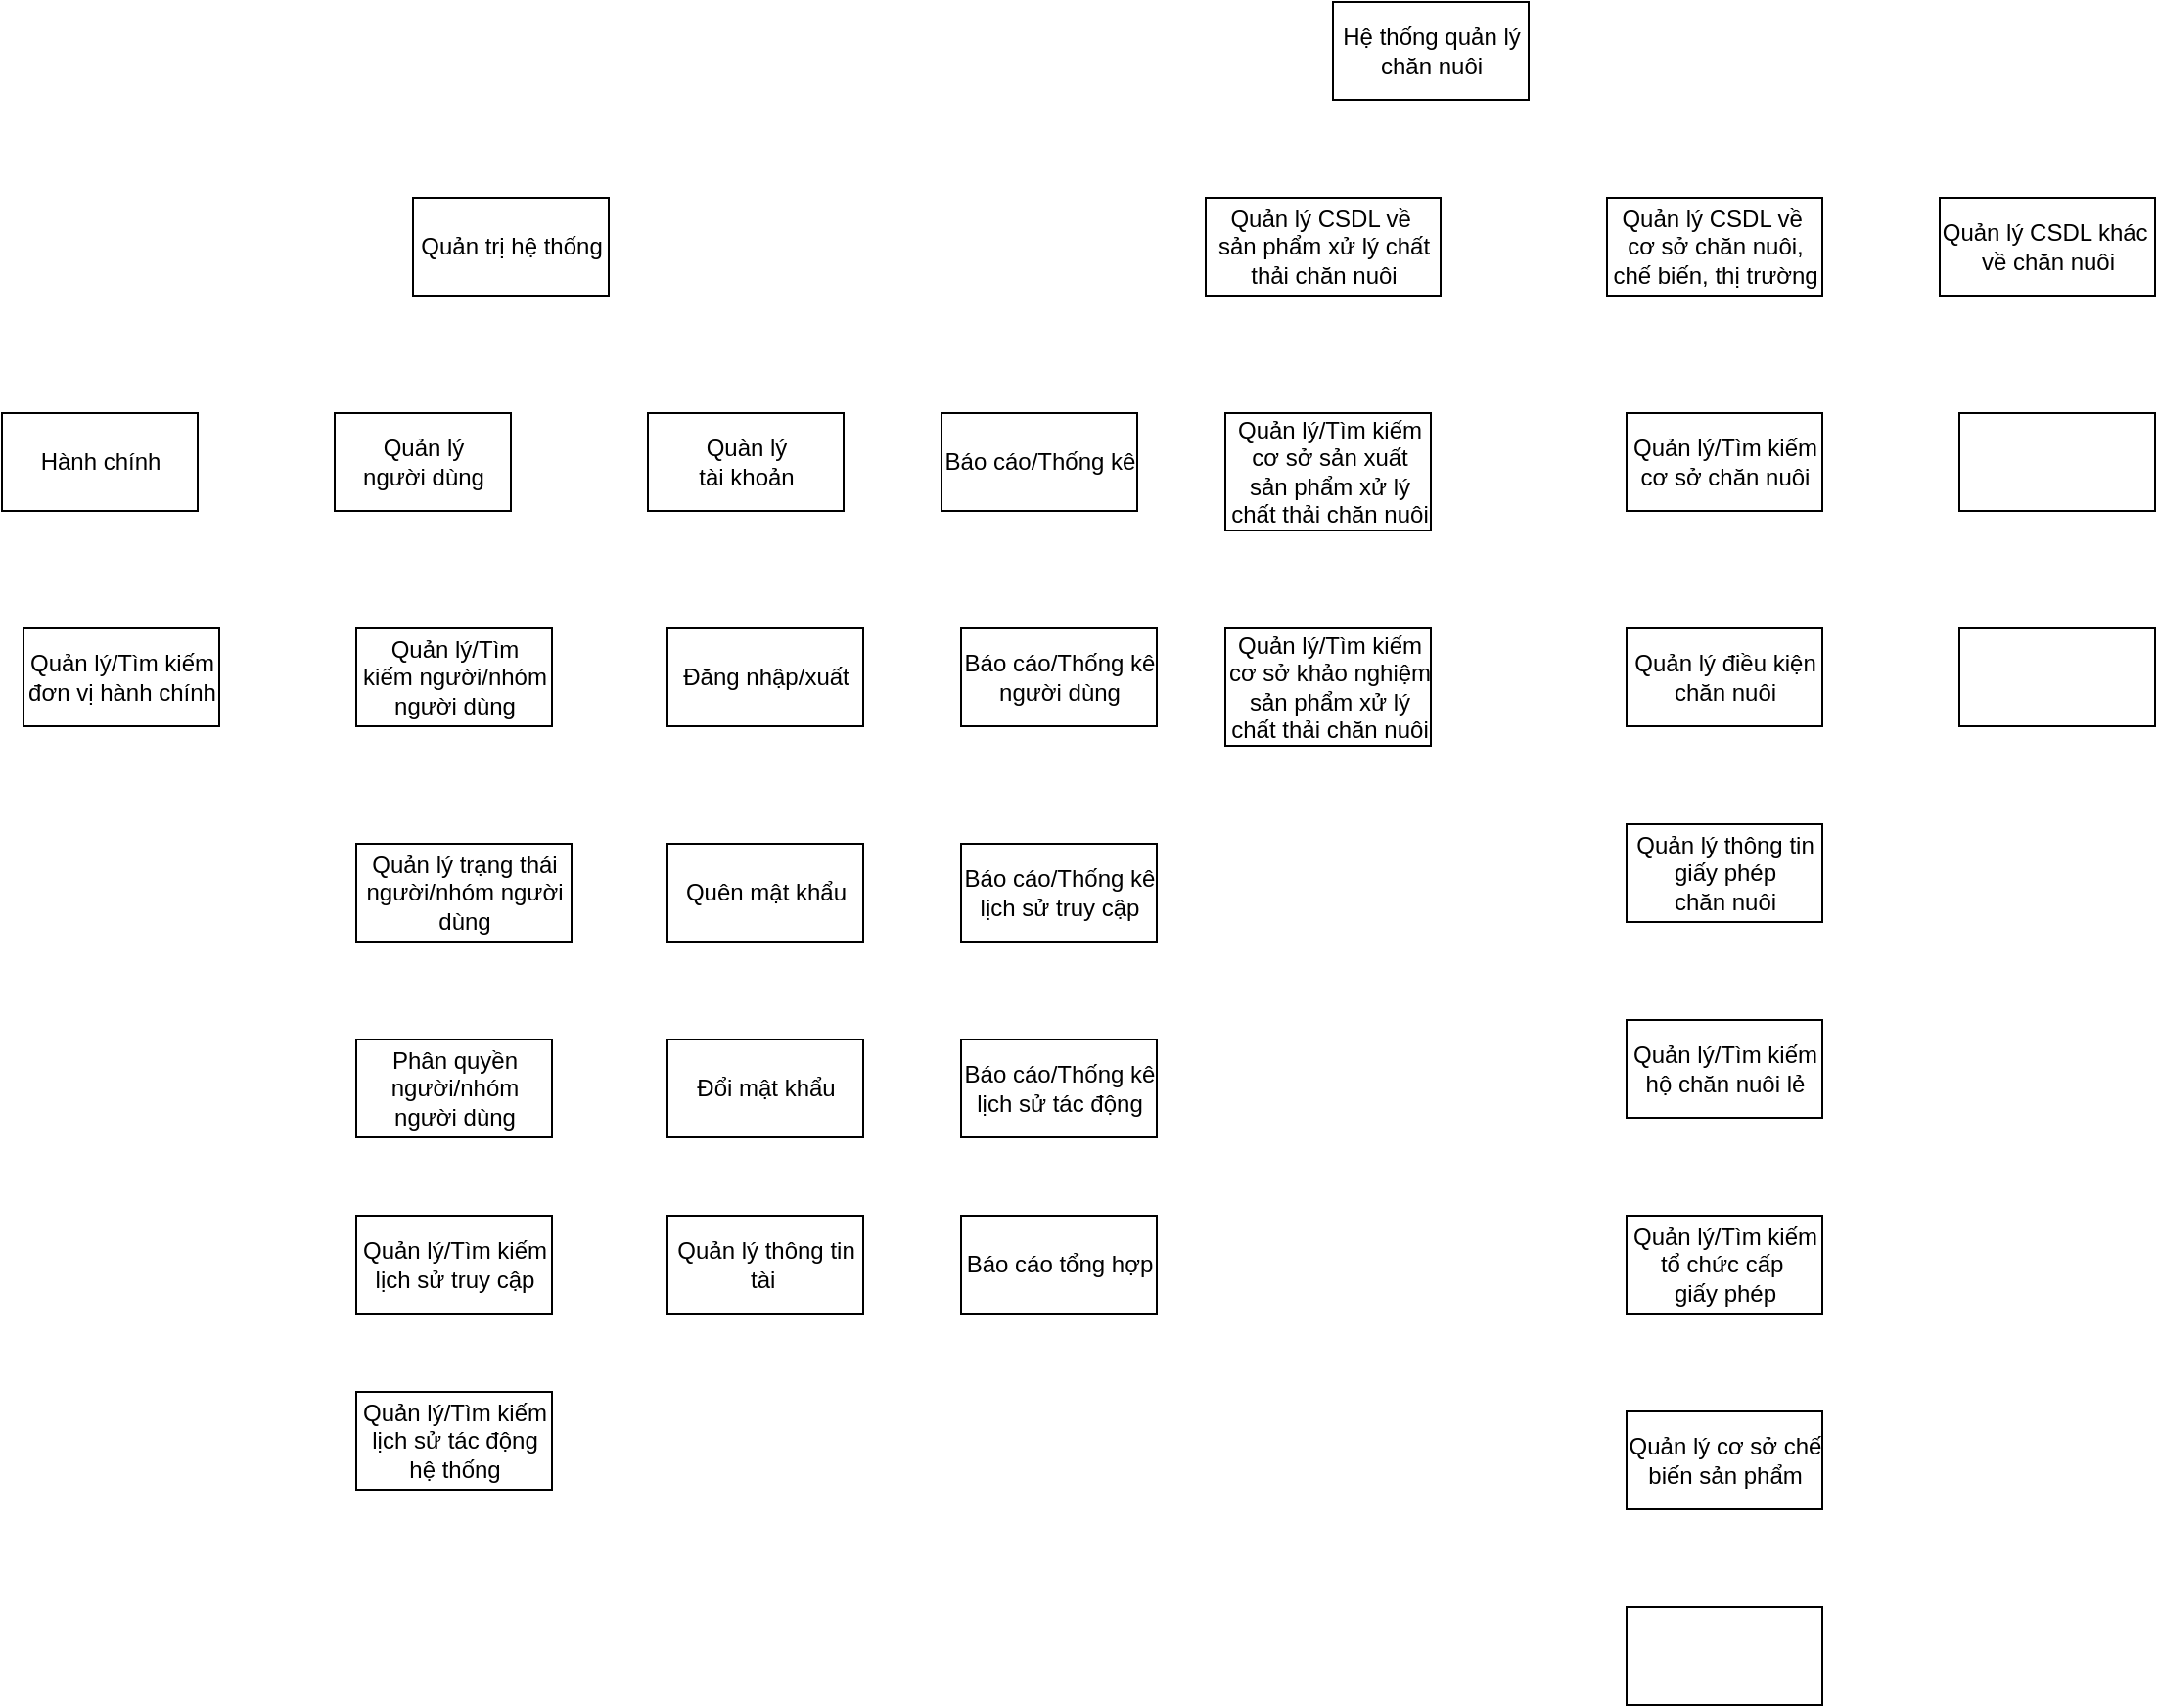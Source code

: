 <mxfile version="20.8.23" type="github">
  <diagram name="Page-1" id="cVpQzBSktgYKYHSZKXAB">
    <mxGraphModel dx="1370" dy="274" grid="1" gridSize="10" guides="1" tooltips="1" connect="1" arrows="1" fold="1" page="1" pageScale="1" pageWidth="850" pageHeight="1100" math="0" shadow="0">
      <root>
        <mxCell id="0" />
        <mxCell id="1" parent="0" />
        <mxCell id="tBPBzIj6Ai8y_hr5QdfF-3" value="Hệ thống quản lý &lt;br&gt;chăn nuôi" style="html=1;dashed=0;whitespace=wrap;" vertex="1" parent="1">
          <mxGeometry x="430" y="50" width="100" height="50" as="geometry" />
        </mxCell>
        <mxCell id="tBPBzIj6Ai8y_hr5QdfF-5" value="Quản lý CSDL khác&amp;nbsp;&lt;br&gt;về chăn nuôi" style="html=1;dashed=0;whitespace=wrap;" vertex="1" parent="1">
          <mxGeometry x="740" y="150" width="110" height="50" as="geometry" />
        </mxCell>
        <mxCell id="tBPBzIj6Ai8y_hr5QdfF-6" value="Quản lý CSDL về&amp;nbsp;&lt;br&gt;cơ sở chăn nuôi,&lt;br&gt;chế biến, thị trường" style="html=1;dashed=0;whitespace=wrap;" vertex="1" parent="1">
          <mxGeometry x="570" y="150" width="110" height="50" as="geometry" />
        </mxCell>
        <mxCell id="tBPBzIj6Ai8y_hr5QdfF-7" value="Quản lý CSDL về&amp;nbsp;&lt;br&gt;sản phẩm xử lý chất&lt;br&gt;thải chăn nuôi" style="html=1;dashed=0;whitespace=wrap;" vertex="1" parent="1">
          <mxGeometry x="365" y="150" width="120" height="50" as="geometry" />
        </mxCell>
        <mxCell id="tBPBzIj6Ai8y_hr5QdfF-8" value="Quản trị hệ thống" style="html=1;dashed=0;whitespace=wrap;" vertex="1" parent="1">
          <mxGeometry x="-40" y="150" width="100" height="50" as="geometry" />
        </mxCell>
        <mxCell id="tBPBzIj6Ai8y_hr5QdfF-9" value="Quản lý thông tin&lt;br&gt;giấy phép &lt;br&gt;chăn nuôi" style="html=1;dashed=0;whitespace=wrap;" vertex="1" parent="1">
          <mxGeometry x="580" y="470" width="100" height="50" as="geometry" />
        </mxCell>
        <mxCell id="tBPBzIj6Ai8y_hr5QdfF-10" value="" style="html=1;dashed=0;whitespace=wrap;" vertex="1" parent="1">
          <mxGeometry x="750" y="370" width="100" height="50" as="geometry" />
        </mxCell>
        <mxCell id="tBPBzIj6Ai8y_hr5QdfF-11" value="Quản lý điều kiện&lt;br&gt;chăn nuôi" style="html=1;dashed=0;whitespace=wrap;" vertex="1" parent="1">
          <mxGeometry x="580" y="370" width="100" height="50" as="geometry" />
        </mxCell>
        <mxCell id="tBPBzIj6Ai8y_hr5QdfF-12" value="" style="html=1;dashed=0;whitespace=wrap;" vertex="1" parent="1">
          <mxGeometry x="750" y="260" width="100" height="50" as="geometry" />
        </mxCell>
        <mxCell id="tBPBzIj6Ai8y_hr5QdfF-13" value="Quản lý/Tìm kiếm&lt;br&gt;cơ sở chăn nuôi" style="html=1;dashed=0;whitespace=wrap;" vertex="1" parent="1">
          <mxGeometry x="580" y="260" width="100" height="50" as="geometry" />
        </mxCell>
        <mxCell id="tBPBzIj6Ai8y_hr5QdfF-14" value="Quản lý/Tìm kiếm&lt;br&gt;cơ sở khảo nghiệm&lt;br&gt;sản phẩm xử lý&lt;br&gt;chất thải chăn nuôi" style="html=1;dashed=0;whitespace=wrap;" vertex="1" parent="1">
          <mxGeometry x="375" y="370" width="105" height="60" as="geometry" />
        </mxCell>
        <mxCell id="tBPBzIj6Ai8y_hr5QdfF-15" value="Quản lý/Tìm kiếm&lt;br&gt;cơ sở sản xuất&lt;br&gt;sản phẩm xử lý&lt;br&gt;chất thải chăn nuôi" style="html=1;dashed=0;whitespace=wrap;" vertex="1" parent="1">
          <mxGeometry x="375" y="260" width="105" height="60" as="geometry" />
        </mxCell>
        <mxCell id="tBPBzIj6Ai8y_hr5QdfF-16" value="Quản lý/Tìm kiếm&lt;br&gt;lịch sử truy cập" style="html=1;dashed=0;whitespace=wrap;" vertex="1" parent="1">
          <mxGeometry x="-69" y="670" width="100" height="50" as="geometry" />
        </mxCell>
        <mxCell id="tBPBzIj6Ai8y_hr5QdfF-17" value="Phân quyền &lt;br&gt;người/nhóm &lt;br&gt;người dùng" style="html=1;dashed=0;whitespace=wrap;" vertex="1" parent="1">
          <mxGeometry x="-69" y="580" width="100" height="50" as="geometry" />
        </mxCell>
        <mxCell id="tBPBzIj6Ai8y_hr5QdfF-19" value="Báo cáo/Thống kê" style="html=1;dashed=0;whitespace=wrap;" vertex="1" parent="1">
          <mxGeometry x="230" y="260" width="100" height="50" as="geometry" />
        </mxCell>
        <mxCell id="tBPBzIj6Ai8y_hr5QdfF-20" value="Quàn lý &lt;br&gt;tài khoản" style="html=1;dashed=0;whitespace=wrap;" vertex="1" parent="1">
          <mxGeometry x="80" y="260" width="100" height="50" as="geometry" />
        </mxCell>
        <mxCell id="tBPBzIj6Ai8y_hr5QdfF-21" value="Quản lý &lt;br&gt;người dùng" style="html=1;dashed=0;whitespace=wrap;" vertex="1" parent="1">
          <mxGeometry x="-80" y="260" width="90" height="50" as="geometry" />
        </mxCell>
        <mxCell id="tBPBzIj6Ai8y_hr5QdfF-22" value="Hành chính" style="html=1;dashed=0;whitespace=wrap;" vertex="1" parent="1">
          <mxGeometry x="-250" y="260" width="100" height="50" as="geometry" />
        </mxCell>
        <mxCell id="tBPBzIj6Ai8y_hr5QdfF-24" value="Quản lý/Tìm kiếm&lt;br&gt;đơn vị hành chính" style="html=1;dashed=0;whitespace=wrap;" vertex="1" parent="1">
          <mxGeometry x="-239" y="370" width="100" height="50" as="geometry" />
        </mxCell>
        <mxCell id="tBPBzIj6Ai8y_hr5QdfF-25" value="Quản lý/Tìm&lt;br&gt;kiếm người/nhóm &lt;br&gt;người dùng" style="html=1;dashed=0;whitespace=wrap;" vertex="1" parent="1">
          <mxGeometry x="-69" y="370" width="100" height="50" as="geometry" />
        </mxCell>
        <mxCell id="tBPBzIj6Ai8y_hr5QdfF-27" value="Quản lý trạng thái&lt;br&gt;người/nhóm người&lt;br&gt;dùng" style="html=1;dashed=0;whitespace=wrap;" vertex="1" parent="1">
          <mxGeometry x="-69" y="480" width="110" height="50" as="geometry" />
        </mxCell>
        <mxCell id="tBPBzIj6Ai8y_hr5QdfF-30" value="Quản lý/Tìm kiếm&lt;br&gt;lịch sử tác động&lt;br&gt;hệ thống" style="html=1;dashed=0;whitespace=wrap;" vertex="1" parent="1">
          <mxGeometry x="-69" y="760" width="100" height="50" as="geometry" />
        </mxCell>
        <mxCell id="tBPBzIj6Ai8y_hr5QdfF-31" value="Đăng nhập/xuất" style="html=1;dashed=0;whitespace=wrap;" vertex="1" parent="1">
          <mxGeometry x="90" y="370" width="100" height="50" as="geometry" />
        </mxCell>
        <mxCell id="tBPBzIj6Ai8y_hr5QdfF-32" value="Quên mật khẩu" style="html=1;dashed=0;whitespace=wrap;" vertex="1" parent="1">
          <mxGeometry x="90" y="480" width="100" height="50" as="geometry" />
        </mxCell>
        <mxCell id="tBPBzIj6Ai8y_hr5QdfF-33" value="Đổi mật khẩu" style="html=1;dashed=0;whitespace=wrap;" vertex="1" parent="1">
          <mxGeometry x="90" y="580" width="100" height="50" as="geometry" />
        </mxCell>
        <mxCell id="tBPBzIj6Ai8y_hr5QdfF-34" value="Quản lý thông tin&lt;br&gt;tài&amp;nbsp;" style="html=1;dashed=0;whitespace=wrap;" vertex="1" parent="1">
          <mxGeometry x="90" y="670" width="100" height="50" as="geometry" />
        </mxCell>
        <mxCell id="tBPBzIj6Ai8y_hr5QdfF-35" value="Báo cáo/Thống kê&lt;br&gt;người dùng" style="html=1;dashed=0;whitespace=wrap;" vertex="1" parent="1">
          <mxGeometry x="240" y="370" width="100" height="50" as="geometry" />
        </mxCell>
        <mxCell id="tBPBzIj6Ai8y_hr5QdfF-36" value="Báo cáo/Thống kê&lt;br&gt;lịch sử truy cập" style="html=1;dashed=0;whitespace=wrap;" vertex="1" parent="1">
          <mxGeometry x="240" y="480" width="100" height="50" as="geometry" />
        </mxCell>
        <mxCell id="tBPBzIj6Ai8y_hr5QdfF-37" value="Báo cáo/Thống kê&lt;br&gt;lịch sử tác động" style="html=1;dashed=0;whitespace=wrap;" vertex="1" parent="1">
          <mxGeometry x="240" y="580" width="100" height="50" as="geometry" />
        </mxCell>
        <mxCell id="tBPBzIj6Ai8y_hr5QdfF-38" value="Báo cáo tổng hợp" style="html=1;dashed=0;whitespace=wrap;" vertex="1" parent="1">
          <mxGeometry x="240" y="670" width="100" height="50" as="geometry" />
        </mxCell>
        <mxCell id="tBPBzIj6Ai8y_hr5QdfF-39" value="Quản lý/Tìm kiếm&lt;br&gt;hộ chăn nuôi lẻ" style="html=1;dashed=0;whitespace=wrap;" vertex="1" parent="1">
          <mxGeometry x="580" y="570" width="100" height="50" as="geometry" />
        </mxCell>
        <mxCell id="tBPBzIj6Ai8y_hr5QdfF-40" value="Quản lý/Tìm kiếm&lt;br&gt;tổ chức cấp&amp;nbsp;&lt;br&gt;giấy phép" style="html=1;dashed=0;whitespace=wrap;" vertex="1" parent="1">
          <mxGeometry x="580" y="670" width="100" height="50" as="geometry" />
        </mxCell>
        <mxCell id="tBPBzIj6Ai8y_hr5QdfF-41" value="Quản lý cơ sở chế&lt;br&gt;biến sản phẩm" style="html=1;dashed=0;whitespace=wrap;" vertex="1" parent="1">
          <mxGeometry x="580" y="770" width="100" height="50" as="geometry" />
        </mxCell>
        <mxCell id="tBPBzIj6Ai8y_hr5QdfF-42" value="" style="html=1;dashed=0;whitespace=wrap;" vertex="1" parent="1">
          <mxGeometry x="580" y="870" width="100" height="50" as="geometry" />
        </mxCell>
      </root>
    </mxGraphModel>
  </diagram>
</mxfile>
